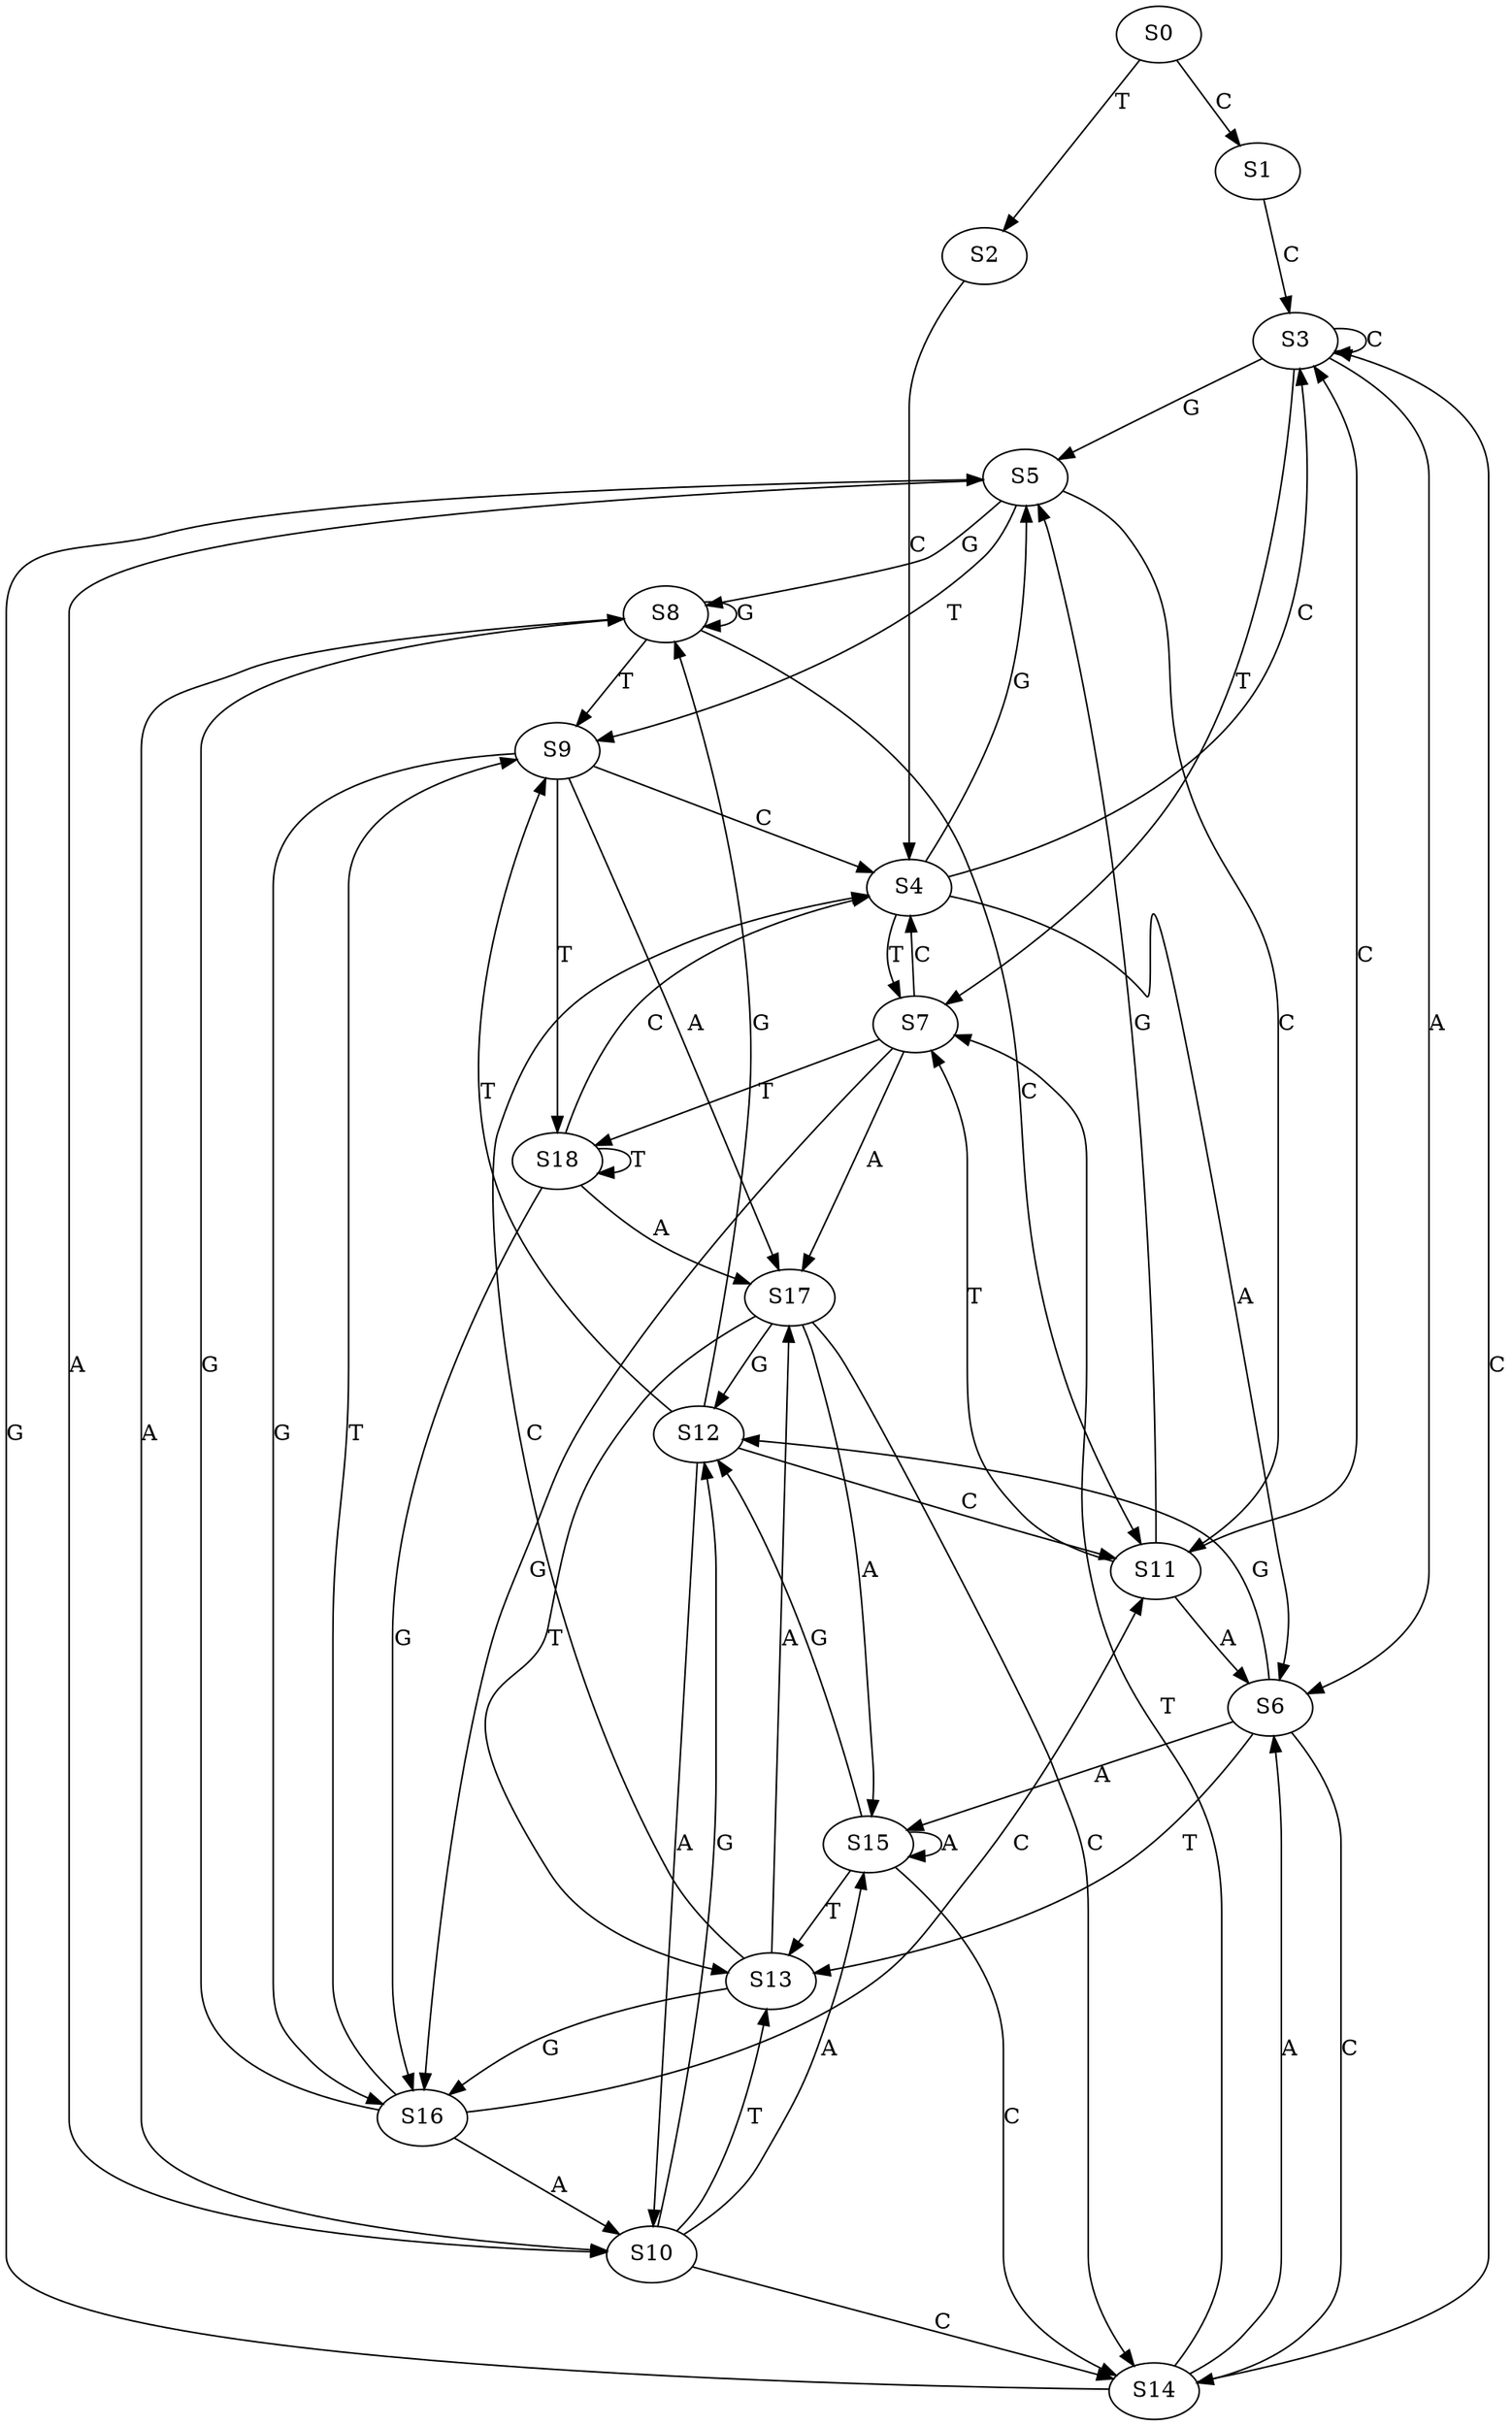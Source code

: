 strict digraph  {
	S0 -> S1 [ label = C ];
	S0 -> S2 [ label = T ];
	S1 -> S3 [ label = C ];
	S2 -> S4 [ label = C ];
	S3 -> S5 [ label = G ];
	S3 -> S3 [ label = C ];
	S3 -> S6 [ label = A ];
	S3 -> S7 [ label = T ];
	S4 -> S7 [ label = T ];
	S4 -> S5 [ label = G ];
	S4 -> S3 [ label = C ];
	S4 -> S6 [ label = A ];
	S5 -> S8 [ label = G ];
	S5 -> S9 [ label = T ];
	S5 -> S10 [ label = A ];
	S5 -> S11 [ label = C ];
	S6 -> S12 [ label = G ];
	S6 -> S13 [ label = T ];
	S6 -> S14 [ label = C ];
	S6 -> S15 [ label = A ];
	S7 -> S16 [ label = G ];
	S7 -> S4 [ label = C ];
	S7 -> S17 [ label = A ];
	S7 -> S18 [ label = T ];
	S8 -> S10 [ label = A ];
	S8 -> S9 [ label = T ];
	S8 -> S8 [ label = G ];
	S8 -> S11 [ label = C ];
	S9 -> S17 [ label = A ];
	S9 -> S4 [ label = C ];
	S9 -> S16 [ label = G ];
	S9 -> S18 [ label = T ];
	S10 -> S12 [ label = G ];
	S10 -> S15 [ label = A ];
	S10 -> S14 [ label = C ];
	S10 -> S13 [ label = T ];
	S11 -> S3 [ label = C ];
	S11 -> S7 [ label = T ];
	S11 -> S5 [ label = G ];
	S11 -> S6 [ label = A ];
	S12 -> S9 [ label = T ];
	S12 -> S8 [ label = G ];
	S12 -> S10 [ label = A ];
	S12 -> S11 [ label = C ];
	S13 -> S17 [ label = A ];
	S13 -> S4 [ label = C ];
	S13 -> S16 [ label = G ];
	S14 -> S6 [ label = A ];
	S14 -> S7 [ label = T ];
	S14 -> S3 [ label = C ];
	S14 -> S5 [ label = G ];
	S15 -> S13 [ label = T ];
	S15 -> S14 [ label = C ];
	S15 -> S12 [ label = G ];
	S15 -> S15 [ label = A ];
	S16 -> S10 [ label = A ];
	S16 -> S9 [ label = T ];
	S16 -> S11 [ label = C ];
	S16 -> S8 [ label = G ];
	S17 -> S12 [ label = G ];
	S17 -> S13 [ label = T ];
	S17 -> S15 [ label = A ];
	S17 -> S14 [ label = C ];
	S18 -> S4 [ label = C ];
	S18 -> S17 [ label = A ];
	S18 -> S16 [ label = G ];
	S18 -> S18 [ label = T ];
}
